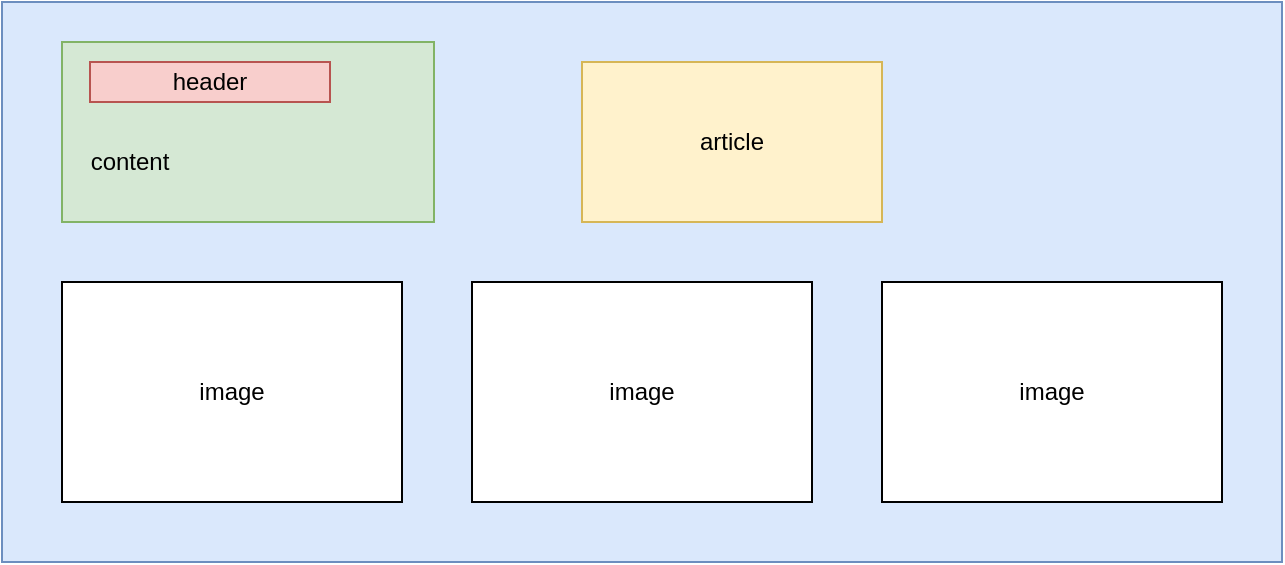 <mxfile version="14.0.1" type="device"><diagram id="9DXFV32WuDWCFUFI6KPN" name="Page-1"><mxGraphModel dx="744" dy="418" grid="1" gridSize="10" guides="1" tooltips="1" connect="1" arrows="1" fold="1" page="1" pageScale="1" pageWidth="827" pageHeight="1169" math="0" shadow="0"><root><mxCell id="0"/><mxCell id="1" parent="0"/><mxCell id="3ykJZRyxbHxBwk63Xq7x-2" value="" style="rounded=0;whiteSpace=wrap;html=1;fillColor=#dae8fc;strokeColor=#6c8ebf;" vertex="1" parent="1"><mxGeometry x="230" y="60" width="640" height="280" as="geometry"/></mxCell><mxCell id="3ykJZRyxbHxBwk63Xq7x-6" value="&lt;br&gt;&lt;br&gt;&lt;div style=&quot;text-align: left&quot;&gt;&lt;br&gt;&lt;/div&gt;" style="rounded=0;whiteSpace=wrap;html=1;fillColor=#d5e8d4;strokeColor=#82b366;" vertex="1" parent="1"><mxGeometry x="260" y="80" width="186" height="90" as="geometry"/></mxCell><mxCell id="3ykJZRyxbHxBwk63Xq7x-7" value="header" style="rounded=0;whiteSpace=wrap;html=1;fillColor=#f8cecc;strokeColor=#b85450;" vertex="1" parent="1"><mxGeometry x="274" y="90" width="120" height="20" as="geometry"/></mxCell><mxCell id="3ykJZRyxbHxBwk63Xq7x-8" value="content" style="text;html=1;strokeColor=none;fillColor=none;align=center;verticalAlign=middle;whiteSpace=wrap;rounded=0;" vertex="1" parent="1"><mxGeometry x="274" y="130" width="40" height="20" as="geometry"/></mxCell><mxCell id="3ykJZRyxbHxBwk63Xq7x-10" value="" style="rounded=0;whiteSpace=wrap;html=1;fillColor=#fff2cc;strokeColor=#d6b656;" vertex="1" parent="1"><mxGeometry x="520" y="90" width="150" height="80" as="geometry"/></mxCell><mxCell id="3ykJZRyxbHxBwk63Xq7x-15" value="" style="rounded=0;whiteSpace=wrap;html=1;" vertex="1" parent="1"><mxGeometry x="260" y="200" width="170" height="110" as="geometry"/></mxCell><mxCell id="3ykJZRyxbHxBwk63Xq7x-16" value="image" style="text;html=1;strokeColor=none;fillColor=none;align=center;verticalAlign=middle;whiteSpace=wrap;rounded=0;" vertex="1" parent="1"><mxGeometry x="325" y="245" width="40" height="20" as="geometry"/></mxCell><mxCell id="3ykJZRyxbHxBwk63Xq7x-17" value="article" style="text;html=1;strokeColor=none;fillColor=none;align=center;verticalAlign=middle;whiteSpace=wrap;rounded=0;" vertex="1" parent="1"><mxGeometry x="575" y="120" width="40" height="20" as="geometry"/></mxCell><mxCell id="3ykJZRyxbHxBwk63Xq7x-29" value="" style="rounded=0;whiteSpace=wrap;html=1;" vertex="1" parent="1"><mxGeometry x="465" y="200" width="170" height="110" as="geometry"/></mxCell><mxCell id="3ykJZRyxbHxBwk63Xq7x-30" value="" style="rounded=0;whiteSpace=wrap;html=1;" vertex="1" parent="1"><mxGeometry x="670" y="200" width="170" height="110" as="geometry"/></mxCell><mxCell id="3ykJZRyxbHxBwk63Xq7x-31" value="image" style="text;html=1;strokeColor=none;fillColor=none;align=center;verticalAlign=middle;whiteSpace=wrap;rounded=0;" vertex="1" parent="1"><mxGeometry x="530" y="245" width="40" height="20" as="geometry"/></mxCell><mxCell id="3ykJZRyxbHxBwk63Xq7x-32" value="image" style="text;html=1;strokeColor=none;fillColor=none;align=center;verticalAlign=middle;whiteSpace=wrap;rounded=0;" vertex="1" parent="1"><mxGeometry x="735" y="245" width="40" height="20" as="geometry"/></mxCell></root></mxGraphModel></diagram></mxfile>